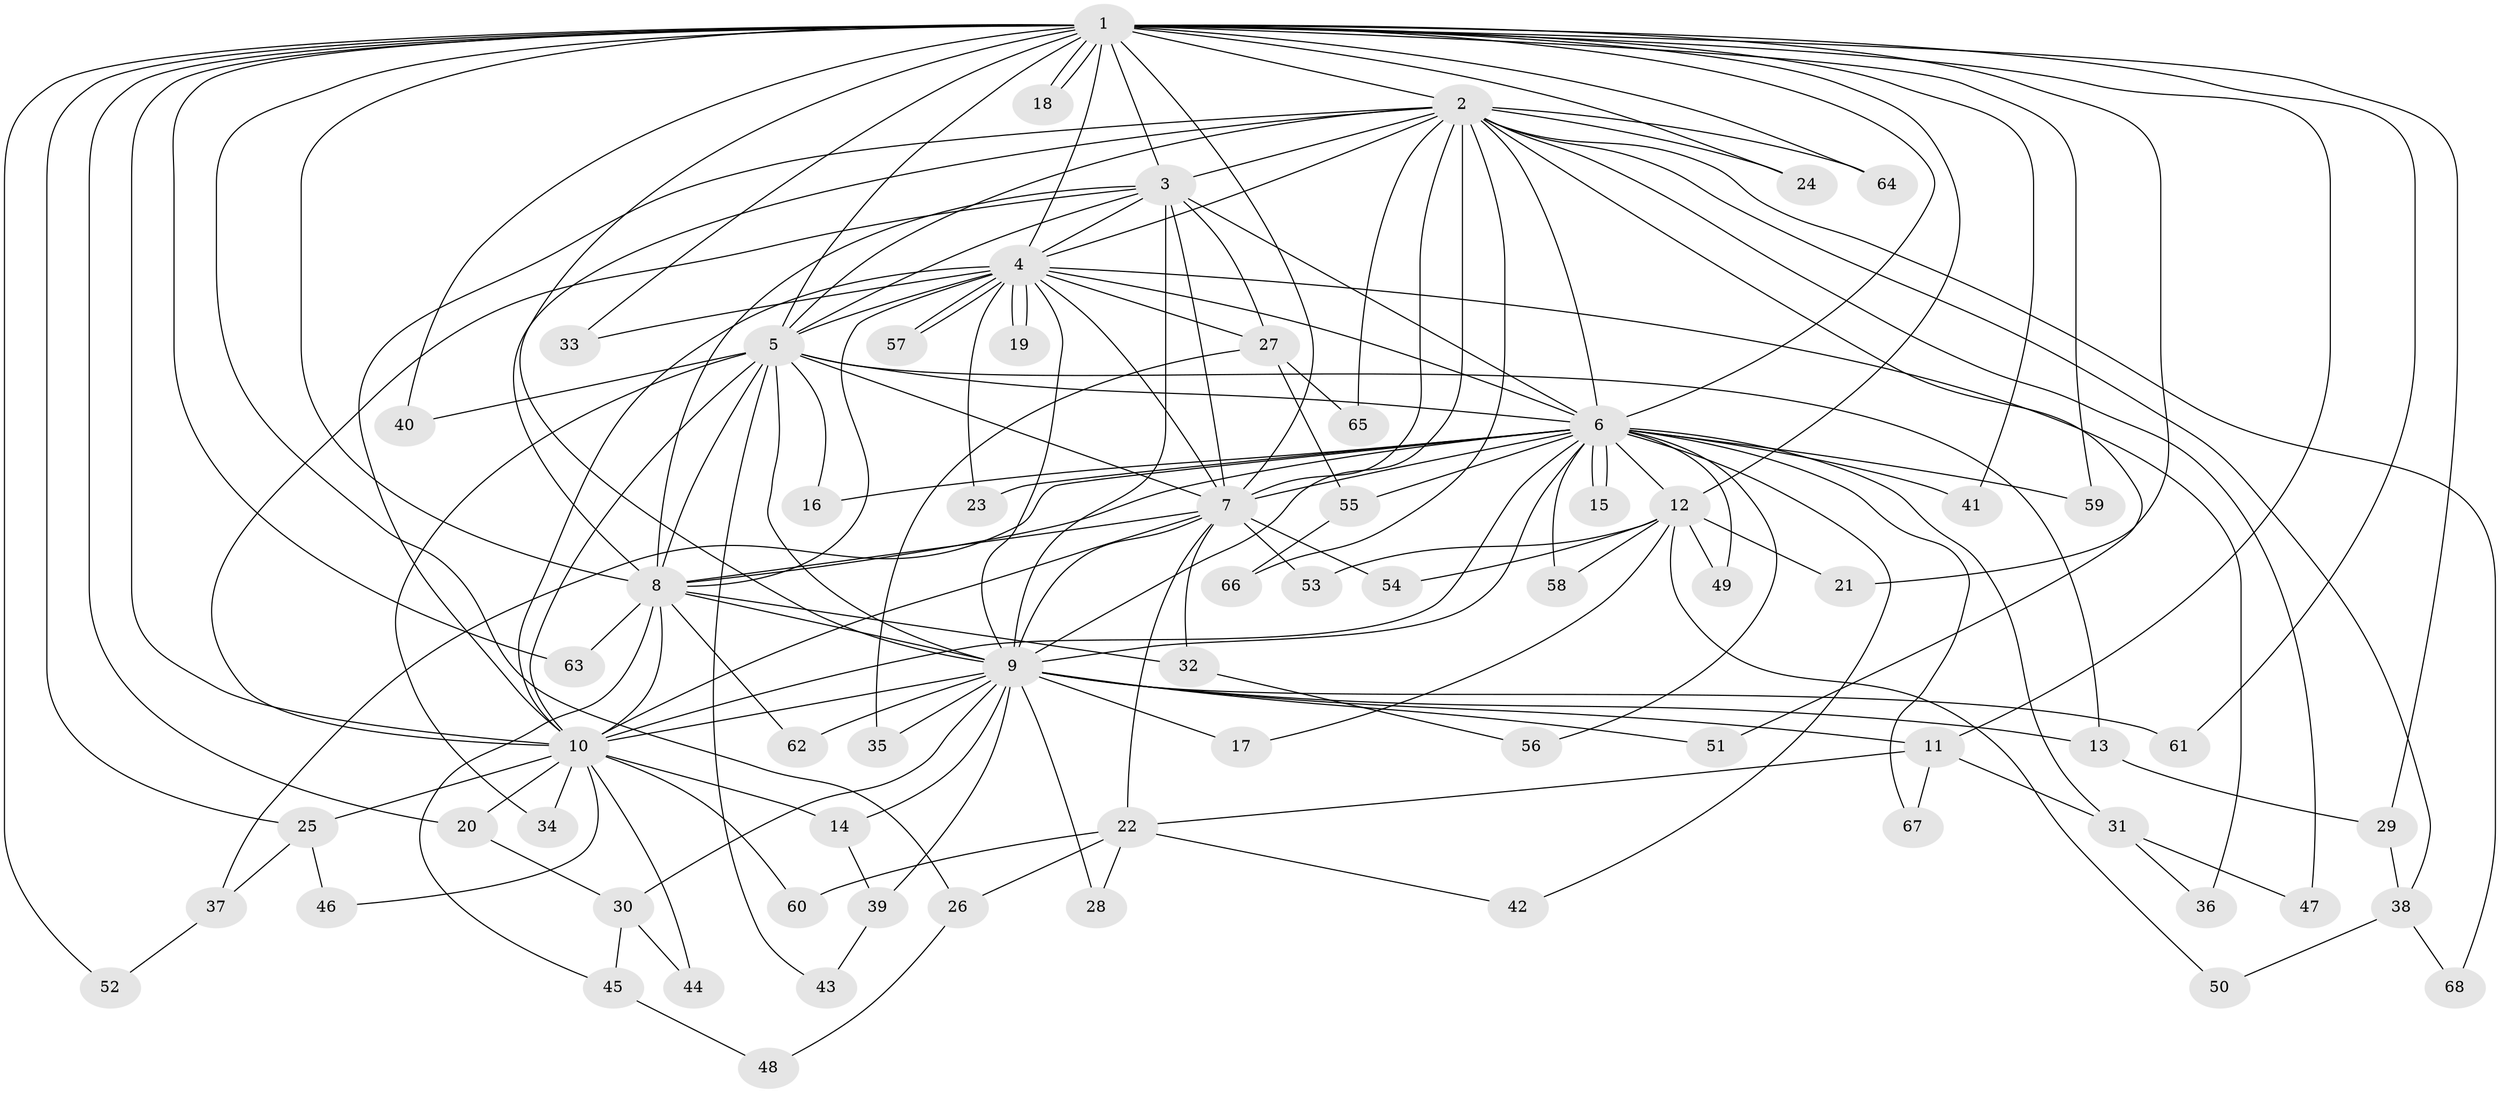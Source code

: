 // Generated by graph-tools (version 1.1) at 2025/11/02/27/25 16:11:08]
// undirected, 68 vertices, 161 edges
graph export_dot {
graph [start="1"]
  node [color=gray90,style=filled];
  1;
  2;
  3;
  4;
  5;
  6;
  7;
  8;
  9;
  10;
  11;
  12;
  13;
  14;
  15;
  16;
  17;
  18;
  19;
  20;
  21;
  22;
  23;
  24;
  25;
  26;
  27;
  28;
  29;
  30;
  31;
  32;
  33;
  34;
  35;
  36;
  37;
  38;
  39;
  40;
  41;
  42;
  43;
  44;
  45;
  46;
  47;
  48;
  49;
  50;
  51;
  52;
  53;
  54;
  55;
  56;
  57;
  58;
  59;
  60;
  61;
  62;
  63;
  64;
  65;
  66;
  67;
  68;
  1 -- 2;
  1 -- 3;
  1 -- 4;
  1 -- 5;
  1 -- 6;
  1 -- 7;
  1 -- 8;
  1 -- 9;
  1 -- 10;
  1 -- 11;
  1 -- 12;
  1 -- 18;
  1 -- 18;
  1 -- 20;
  1 -- 21;
  1 -- 24;
  1 -- 25;
  1 -- 26;
  1 -- 29;
  1 -- 33;
  1 -- 40;
  1 -- 41;
  1 -- 52;
  1 -- 59;
  1 -- 61;
  1 -- 63;
  1 -- 64;
  2 -- 3;
  2 -- 4;
  2 -- 5;
  2 -- 6;
  2 -- 7;
  2 -- 8;
  2 -- 9;
  2 -- 10;
  2 -- 24;
  2 -- 38;
  2 -- 47;
  2 -- 51;
  2 -- 64;
  2 -- 65;
  2 -- 66;
  2 -- 68;
  3 -- 4;
  3 -- 5;
  3 -- 6;
  3 -- 7;
  3 -- 8;
  3 -- 9;
  3 -- 10;
  3 -- 27;
  4 -- 5;
  4 -- 6;
  4 -- 7;
  4 -- 8;
  4 -- 9;
  4 -- 10;
  4 -- 19;
  4 -- 19;
  4 -- 23;
  4 -- 27;
  4 -- 33;
  4 -- 36;
  4 -- 57;
  4 -- 57;
  5 -- 6;
  5 -- 7;
  5 -- 8;
  5 -- 9;
  5 -- 10;
  5 -- 13;
  5 -- 16;
  5 -- 34;
  5 -- 40;
  5 -- 43;
  6 -- 7;
  6 -- 8;
  6 -- 9;
  6 -- 10;
  6 -- 12;
  6 -- 15;
  6 -- 15;
  6 -- 16;
  6 -- 23;
  6 -- 31;
  6 -- 37;
  6 -- 41;
  6 -- 42;
  6 -- 49;
  6 -- 55;
  6 -- 56;
  6 -- 58;
  6 -- 59;
  6 -- 67;
  7 -- 8;
  7 -- 9;
  7 -- 10;
  7 -- 22;
  7 -- 32;
  7 -- 53;
  7 -- 54;
  8 -- 9;
  8 -- 10;
  8 -- 32;
  8 -- 45;
  8 -- 62;
  8 -- 63;
  9 -- 10;
  9 -- 11;
  9 -- 13;
  9 -- 14;
  9 -- 17;
  9 -- 28;
  9 -- 30;
  9 -- 35;
  9 -- 39;
  9 -- 51;
  9 -- 61;
  9 -- 62;
  10 -- 14;
  10 -- 20;
  10 -- 25;
  10 -- 34;
  10 -- 44;
  10 -- 46;
  10 -- 60;
  11 -- 22;
  11 -- 31;
  11 -- 67;
  12 -- 17;
  12 -- 21;
  12 -- 49;
  12 -- 50;
  12 -- 53;
  12 -- 54;
  12 -- 58;
  13 -- 29;
  14 -- 39;
  20 -- 30;
  22 -- 26;
  22 -- 28;
  22 -- 42;
  22 -- 60;
  25 -- 37;
  25 -- 46;
  26 -- 48;
  27 -- 35;
  27 -- 55;
  27 -- 65;
  29 -- 38;
  30 -- 44;
  30 -- 45;
  31 -- 36;
  31 -- 47;
  32 -- 56;
  37 -- 52;
  38 -- 50;
  38 -- 68;
  39 -- 43;
  45 -- 48;
  55 -- 66;
}
